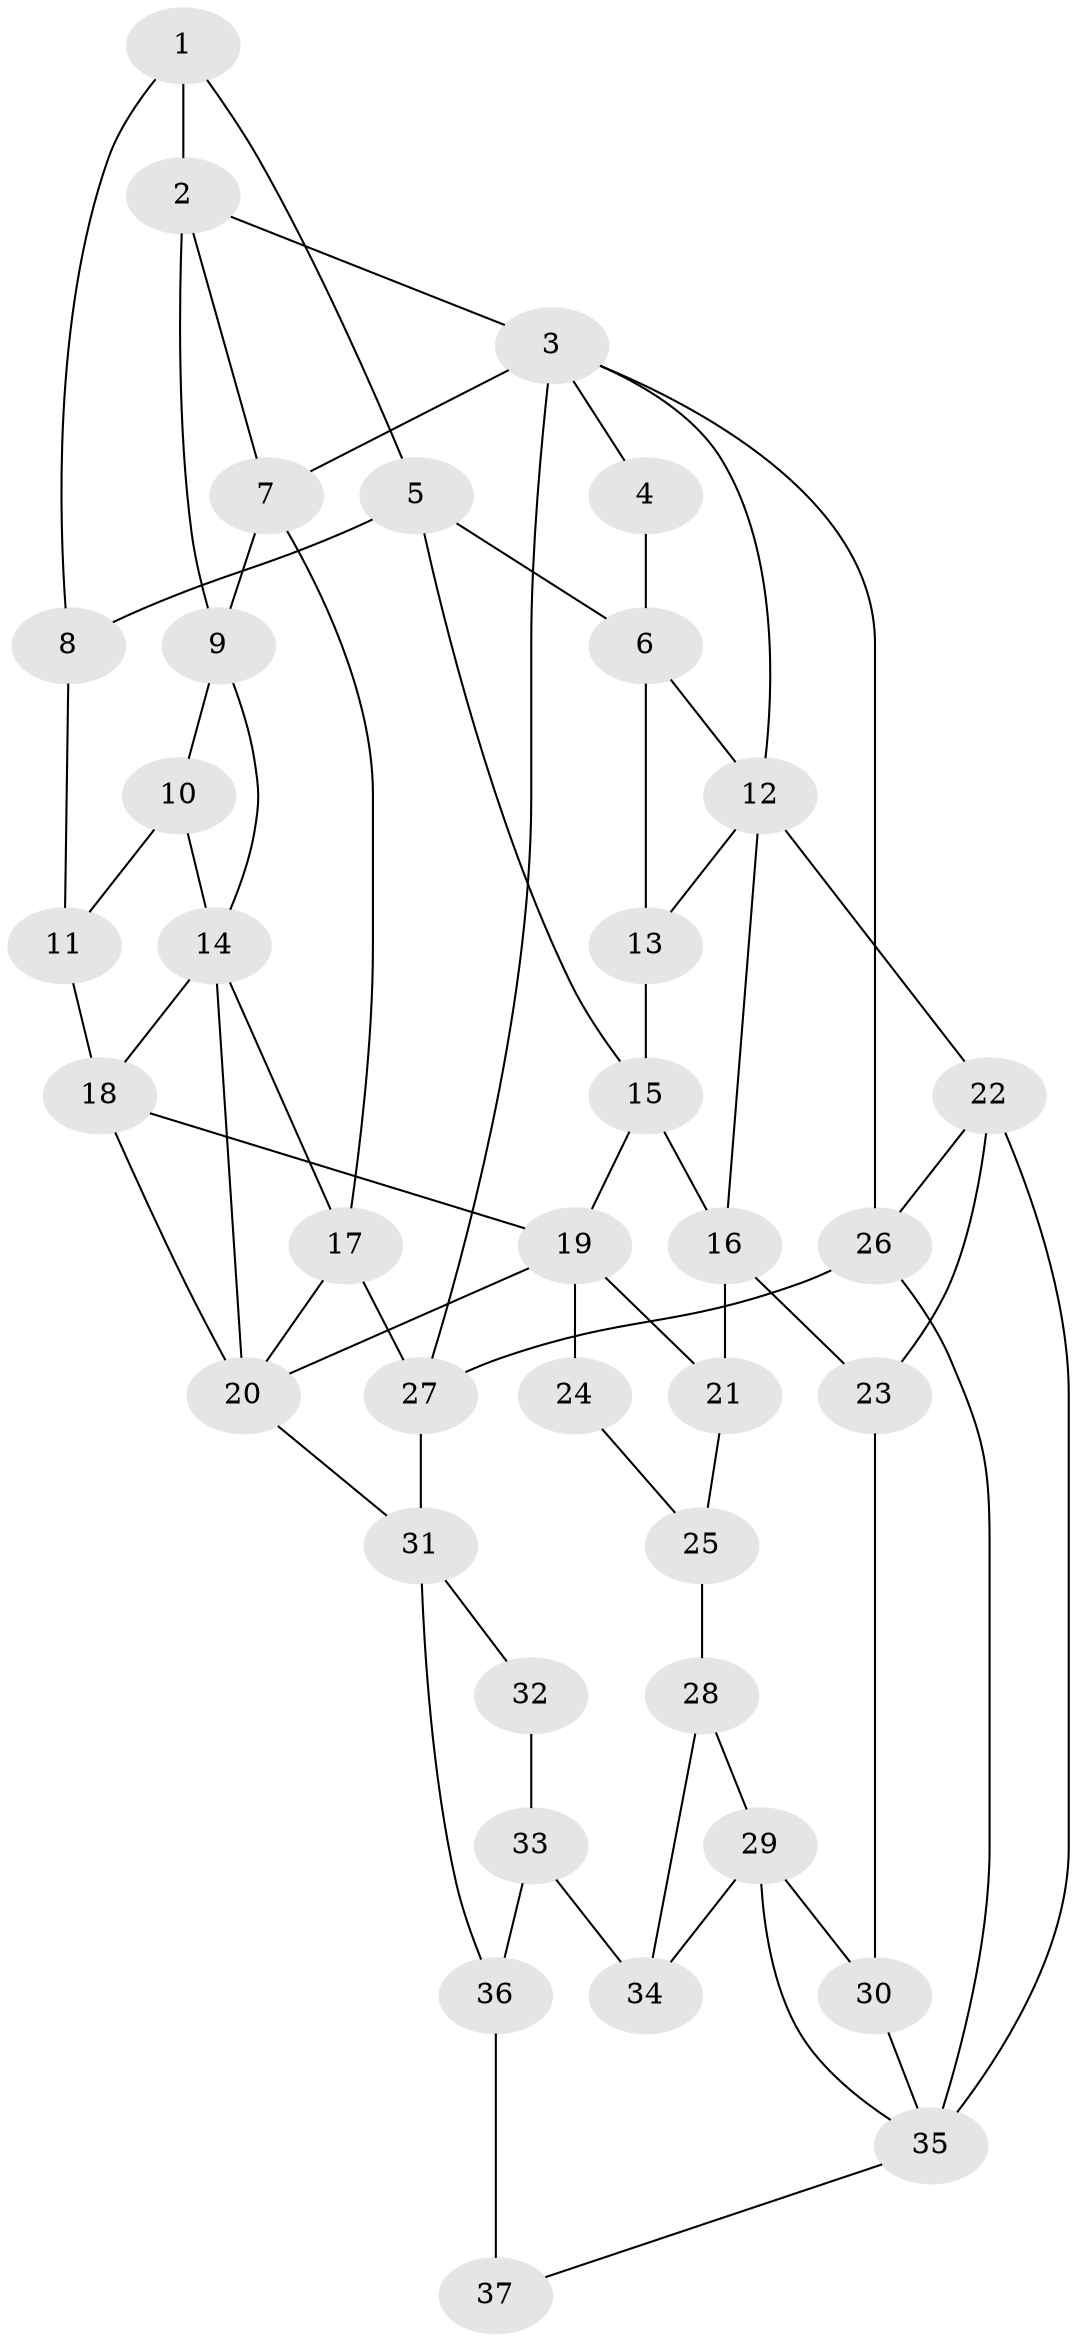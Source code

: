 // original degree distribution, {3: 0.025423728813559324, 4: 0.2627118644067797, 6: 0.2627118644067797, 5: 0.4491525423728814}
// Generated by graph-tools (version 1.1) at 2025/54/03/04/25 22:54:20]
// undirected, 37 vertices, 67 edges
graph export_dot {
  node [color=gray90,style=filled];
  1;
  2;
  3;
  4;
  5;
  6;
  7;
  8;
  9;
  10;
  11;
  12;
  13;
  14;
  15;
  16;
  17;
  18;
  19;
  20;
  21;
  22;
  23;
  24;
  25;
  26;
  27;
  28;
  29;
  30;
  31;
  32;
  33;
  34;
  35;
  36;
  37;
  1 -- 2 [weight=2.0];
  1 -- 5 [weight=1.0];
  1 -- 8 [weight=2.0];
  2 -- 3 [weight=1.0];
  2 -- 7 [weight=1.0];
  2 -- 9 [weight=2.0];
  3 -- 4 [weight=1.0];
  3 -- 7 [weight=1.0];
  3 -- 12 [weight=1.0];
  3 -- 26 [weight=1.0];
  3 -- 27 [weight=1.0];
  4 -- 6 [weight=2.0];
  5 -- 6 [weight=2.0];
  5 -- 8 [weight=1.0];
  5 -- 15 [weight=1.0];
  6 -- 12 [weight=1.0];
  6 -- 13 [weight=1.0];
  7 -- 9 [weight=1.0];
  7 -- 17 [weight=1.0];
  8 -- 11 [weight=1.0];
  9 -- 10 [weight=1.0];
  9 -- 14 [weight=1.0];
  10 -- 11 [weight=1.0];
  10 -- 14 [weight=2.0];
  11 -- 18 [weight=1.0];
  12 -- 13 [weight=1.0];
  12 -- 16 [weight=1.0];
  12 -- 22 [weight=1.0];
  13 -- 15 [weight=3.0];
  14 -- 17 [weight=1.0];
  14 -- 18 [weight=1.0];
  14 -- 20 [weight=1.0];
  15 -- 16 [weight=1.0];
  15 -- 19 [weight=1.0];
  16 -- 21 [weight=2.0];
  16 -- 23 [weight=2.0];
  17 -- 20 [weight=1.0];
  17 -- 27 [weight=2.0];
  18 -- 19 [weight=1.0];
  18 -- 20 [weight=2.0];
  19 -- 20 [weight=1.0];
  19 -- 21 [weight=1.0];
  19 -- 24 [weight=1.0];
  20 -- 31 [weight=1.0];
  21 -- 25 [weight=2.0];
  22 -- 23 [weight=2.0];
  22 -- 26 [weight=1.0];
  22 -- 35 [weight=2.0];
  23 -- 30 [weight=2.0];
  24 -- 25 [weight=2.0];
  25 -- 28 [weight=2.0];
  26 -- 27 [weight=2.0];
  26 -- 35 [weight=1.0];
  27 -- 31 [weight=2.0];
  28 -- 29 [weight=1.0];
  28 -- 34 [weight=1.0];
  29 -- 30 [weight=1.0];
  29 -- 34 [weight=1.0];
  29 -- 35 [weight=1.0];
  30 -- 35 [weight=1.0];
  31 -- 32 [weight=1.0];
  31 -- 36 [weight=1.0];
  32 -- 33 [weight=2.0];
  33 -- 34 [weight=2.0];
  33 -- 36 [weight=2.0];
  35 -- 37 [weight=1.0];
  36 -- 37 [weight=2.0];
}
